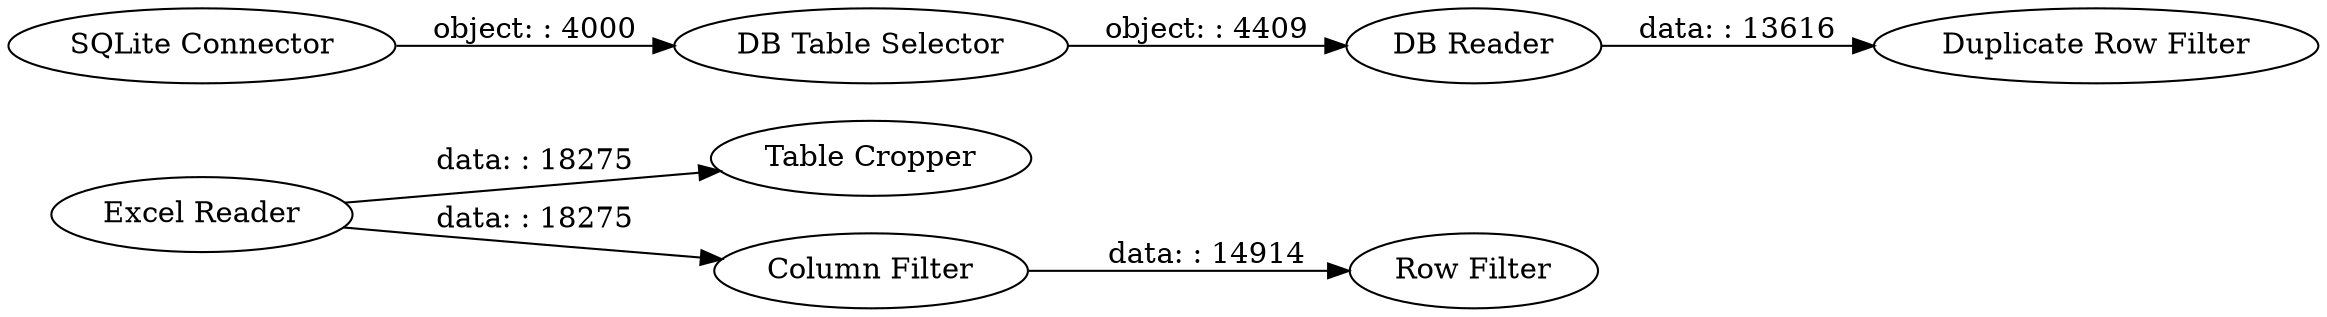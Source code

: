 digraph {
	"915891267743911438_426" [label="Excel Reader"]
	"915891267743911438_403" [label="DB Table Selector"]
	"915891267743911438_418" [label="Table Cropper"]
	"915891267743911438_267" [label="Column Filter"]
	"915891267743911438_416" [label="Duplicate Row Filter"]
	"915891267743911438_404" [label="DB Reader"]
	"915891267743911438_268" [label="Row Filter"]
	"915891267743911438_406" [label="SQLite Connector"]
	"915891267743911438_426" -> "915891267743911438_267" [label="data: : 18275"]
	"915891267743911438_403" -> "915891267743911438_404" [label="object: : 4409"]
	"915891267743911438_426" -> "915891267743911438_418" [label="data: : 18275"]
	"915891267743911438_404" -> "915891267743911438_416" [label="data: : 13616"]
	"915891267743911438_267" -> "915891267743911438_268" [label="data: : 14914"]
	"915891267743911438_406" -> "915891267743911438_403" [label="object: : 4000"]
	rankdir=LR
}
